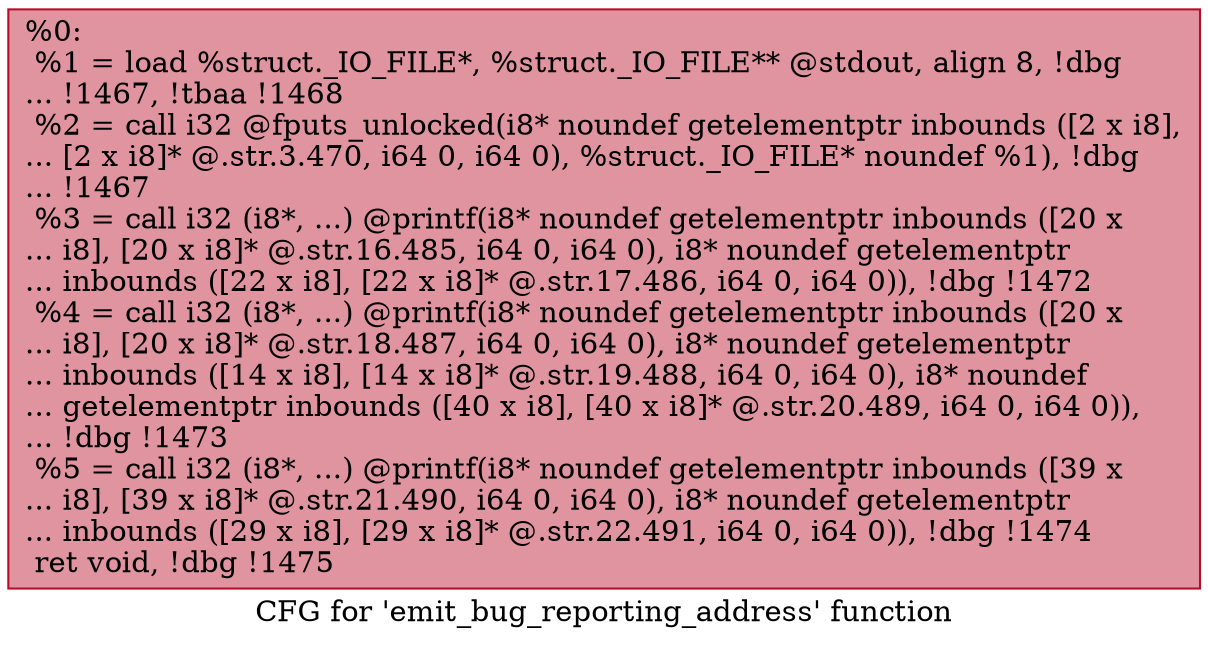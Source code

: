 digraph "CFG for 'emit_bug_reporting_address' function" {
	label="CFG for 'emit_bug_reporting_address' function";

	Node0xe07580 [shape=record,color="#b70d28ff", style=filled, fillcolor="#b70d2870",label="{%0:\l  %1 = load %struct._IO_FILE*, %struct._IO_FILE** @stdout, align 8, !dbg\l... !1467, !tbaa !1468\l  %2 = call i32 @fputs_unlocked(i8* noundef getelementptr inbounds ([2 x i8],\l... [2 x i8]* @.str.3.470, i64 0, i64 0), %struct._IO_FILE* noundef %1), !dbg\l... !1467\l  %3 = call i32 (i8*, ...) @printf(i8* noundef getelementptr inbounds ([20 x\l... i8], [20 x i8]* @.str.16.485, i64 0, i64 0), i8* noundef getelementptr\l... inbounds ([22 x i8], [22 x i8]* @.str.17.486, i64 0, i64 0)), !dbg !1472\l  %4 = call i32 (i8*, ...) @printf(i8* noundef getelementptr inbounds ([20 x\l... i8], [20 x i8]* @.str.18.487, i64 0, i64 0), i8* noundef getelementptr\l... inbounds ([14 x i8], [14 x i8]* @.str.19.488, i64 0, i64 0), i8* noundef\l... getelementptr inbounds ([40 x i8], [40 x i8]* @.str.20.489, i64 0, i64 0)),\l... !dbg !1473\l  %5 = call i32 (i8*, ...) @printf(i8* noundef getelementptr inbounds ([39 x\l... i8], [39 x i8]* @.str.21.490, i64 0, i64 0), i8* noundef getelementptr\l... inbounds ([29 x i8], [29 x i8]* @.str.22.491, i64 0, i64 0)), !dbg !1474\l  ret void, !dbg !1475\l}"];
}
